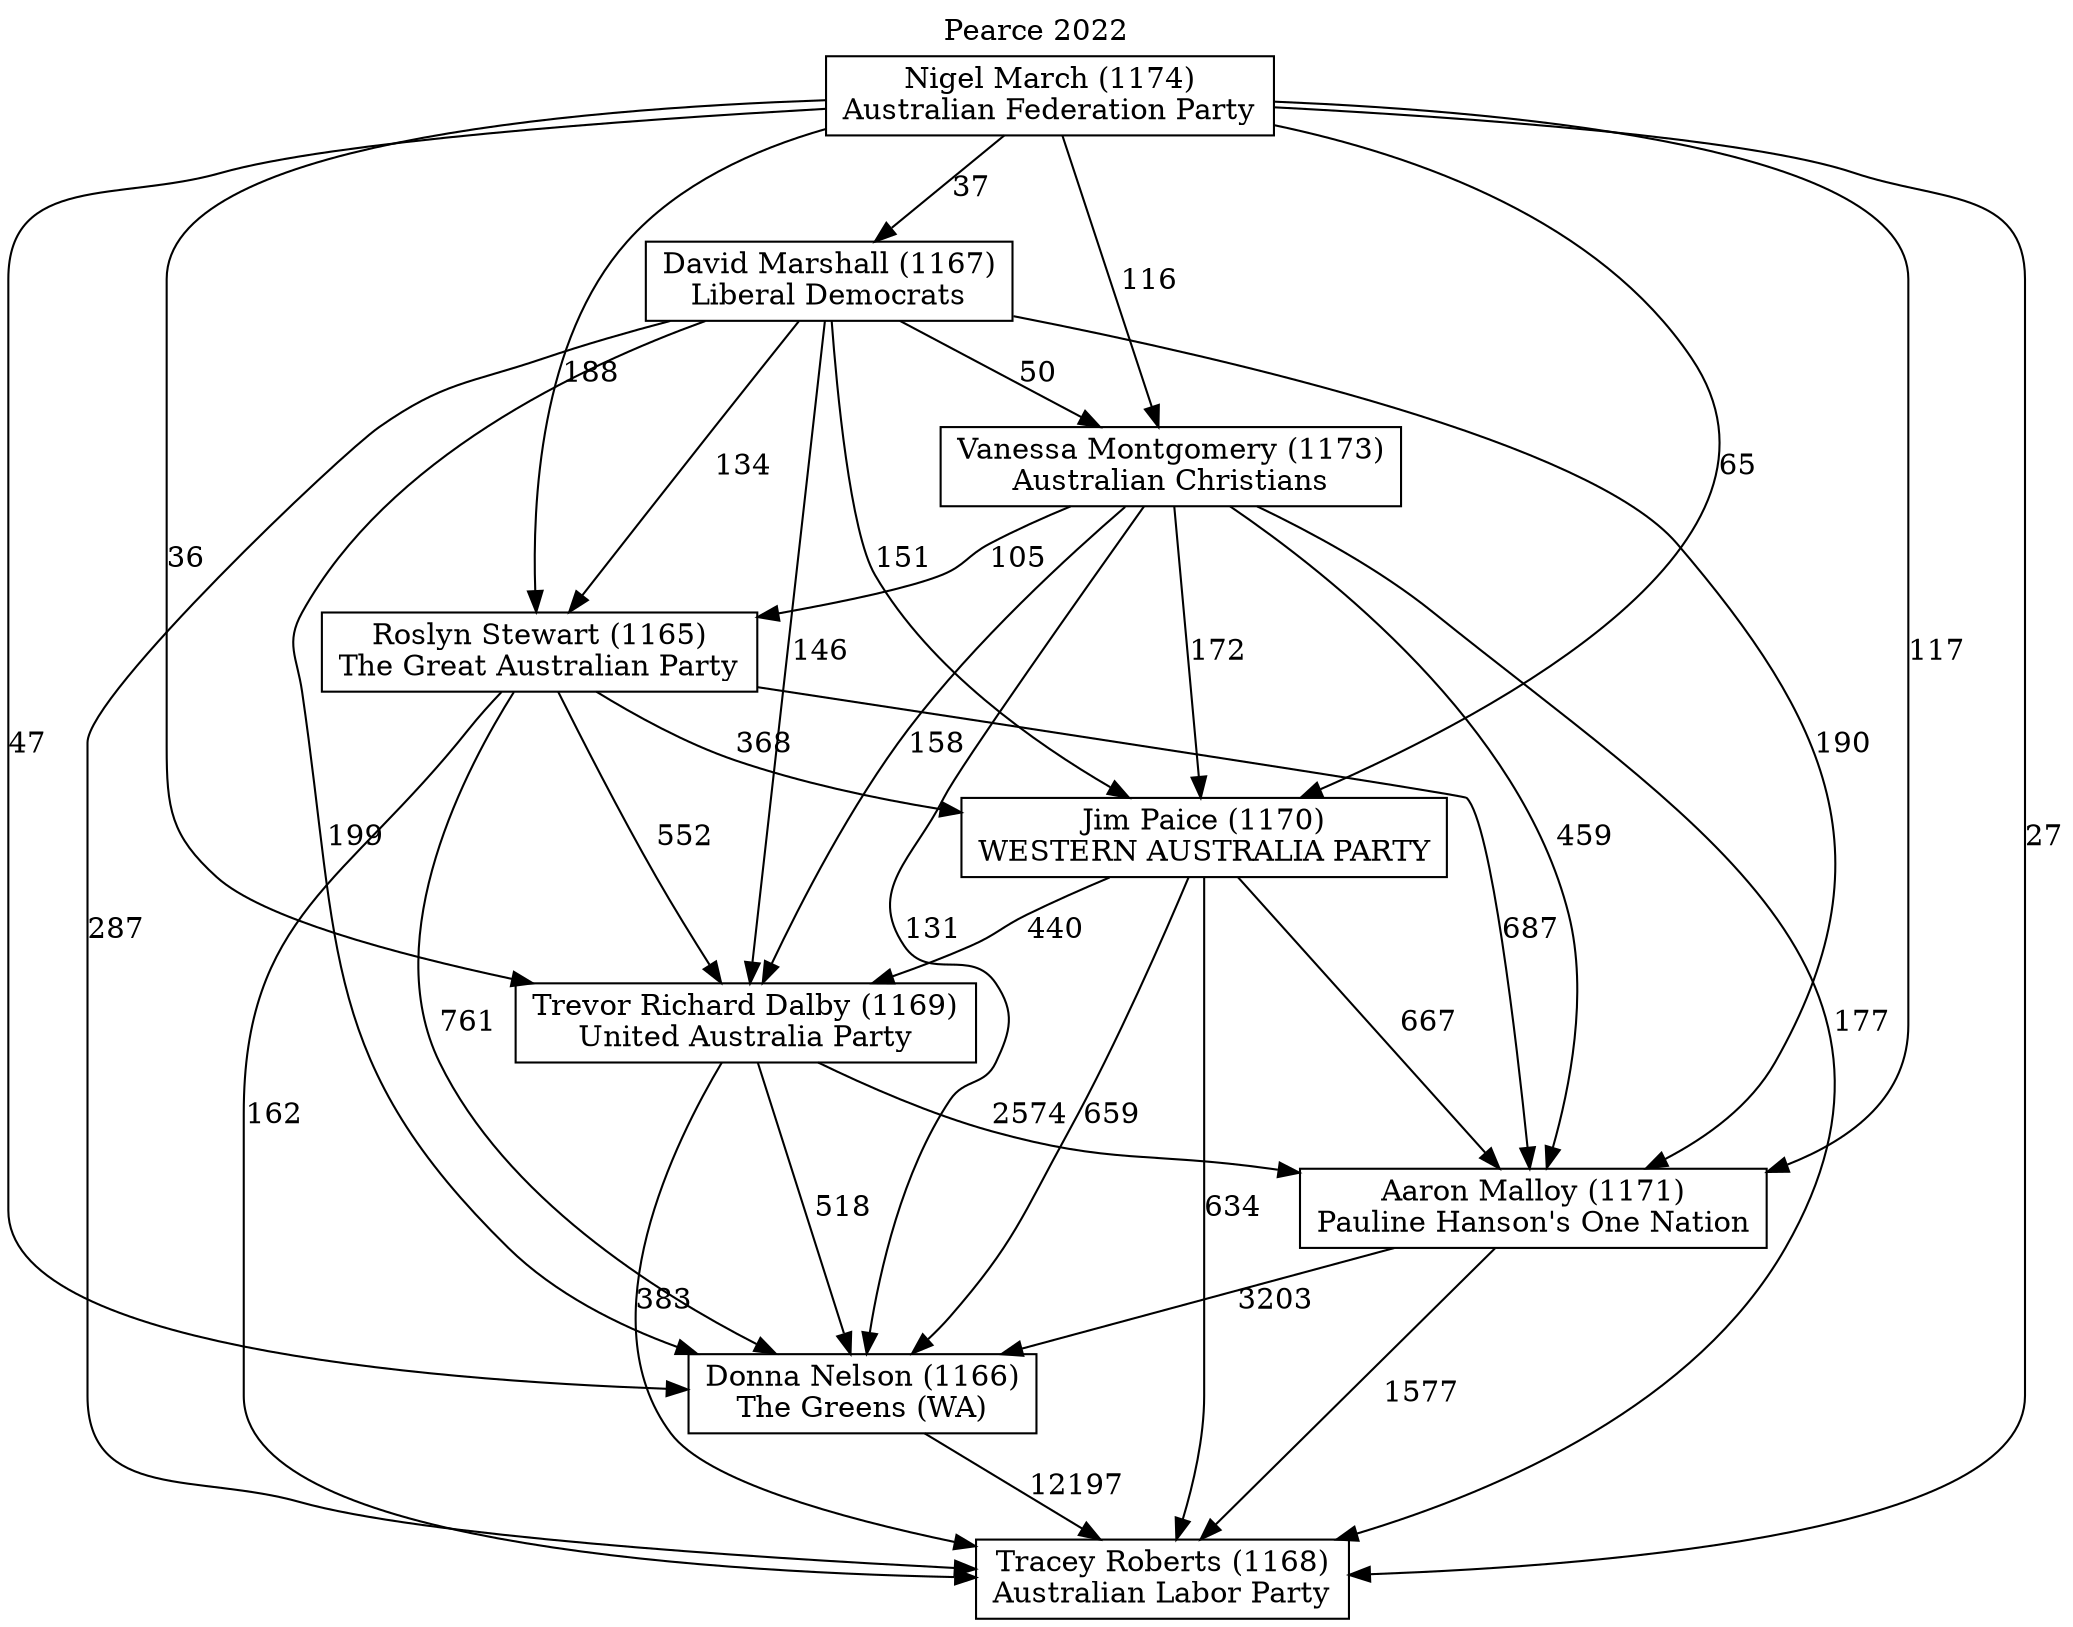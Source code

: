// House preference flow
digraph "Tracey Roberts (1168)_Pearce_2022" {
	graph [label="Pearce 2022" labelloc=t mclimit=10]
	node [shape=box]
	"Aaron Malloy (1171)" [label="Aaron Malloy (1171)
Pauline Hanson's One Nation"]
	"Roslyn Stewart (1165)" [label="Roslyn Stewart (1165)
The Great Australian Party"]
	"David Marshall (1167)" [label="David Marshall (1167)
Liberal Democrats"]
	"Nigel March (1174)" [label="Nigel March (1174)
Australian Federation Party"]
	"Tracey Roberts (1168)" [label="Tracey Roberts (1168)
Australian Labor Party"]
	"Jim Paice (1170)" [label="Jim Paice (1170)
WESTERN AUSTRALIA PARTY"]
	"Donna Nelson (1166)" [label="Donna Nelson (1166)
The Greens (WA)"]
	"Trevor Richard Dalby (1169)" [label="Trevor Richard Dalby (1169)
United Australia Party"]
	"Vanessa Montgomery (1173)" [label="Vanessa Montgomery (1173)
Australian Christians"]
	"Vanessa Montgomery (1173)" -> "Aaron Malloy (1171)" [label=459]
	"Trevor Richard Dalby (1169)" -> "Tracey Roberts (1168)" [label=383]
	"Nigel March (1174)" -> "David Marshall (1167)" [label=37]
	"David Marshall (1167)" -> "Tracey Roberts (1168)" [label=287]
	"Trevor Richard Dalby (1169)" -> "Donna Nelson (1166)" [label=518]
	"Roslyn Stewart (1165)" -> "Jim Paice (1170)" [label=368]
	"Aaron Malloy (1171)" -> "Tracey Roberts (1168)" [label=1577]
	"Jim Paice (1170)" -> "Aaron Malloy (1171)" [label=667]
	"Vanessa Montgomery (1173)" -> "Trevor Richard Dalby (1169)" [label=158]
	"David Marshall (1167)" -> "Vanessa Montgomery (1173)" [label=50]
	"Nigel March (1174)" -> "Tracey Roberts (1168)" [label=27]
	"Donna Nelson (1166)" -> "Tracey Roberts (1168)" [label=12197]
	"Nigel March (1174)" -> "Trevor Richard Dalby (1169)" [label=36]
	"David Marshall (1167)" -> "Aaron Malloy (1171)" [label=190]
	"David Marshall (1167)" -> "Roslyn Stewart (1165)" [label=134]
	"Nigel March (1174)" -> "Jim Paice (1170)" [label=65]
	"David Marshall (1167)" -> "Trevor Richard Dalby (1169)" [label=146]
	"Roslyn Stewart (1165)" -> "Donna Nelson (1166)" [label=761]
	"Roslyn Stewart (1165)" -> "Tracey Roberts (1168)" [label=162]
	"Nigel March (1174)" -> "Vanessa Montgomery (1173)" [label=116]
	"Aaron Malloy (1171)" -> "Donna Nelson (1166)" [label=3203]
	"Roslyn Stewart (1165)" -> "Trevor Richard Dalby (1169)" [label=552]
	"Nigel March (1174)" -> "Aaron Malloy (1171)" [label=117]
	"David Marshall (1167)" -> "Donna Nelson (1166)" [label=199]
	"Nigel March (1174)" -> "Donna Nelson (1166)" [label=47]
	"Roslyn Stewart (1165)" -> "Aaron Malloy (1171)" [label=687]
	"Trevor Richard Dalby (1169)" -> "Aaron Malloy (1171)" [label=2574]
	"David Marshall (1167)" -> "Jim Paice (1170)" [label=151]
	"Nigel March (1174)" -> "Roslyn Stewart (1165)" [label=188]
	"Jim Paice (1170)" -> "Trevor Richard Dalby (1169)" [label=440]
	"Vanessa Montgomery (1173)" -> "Jim Paice (1170)" [label=172]
	"Jim Paice (1170)" -> "Donna Nelson (1166)" [label=659]
	"Vanessa Montgomery (1173)" -> "Tracey Roberts (1168)" [label=177]
	"Jim Paice (1170)" -> "Tracey Roberts (1168)" [label=634]
	"Vanessa Montgomery (1173)" -> "Roslyn Stewart (1165)" [label=105]
	"Vanessa Montgomery (1173)" -> "Donna Nelson (1166)" [label=131]
}
